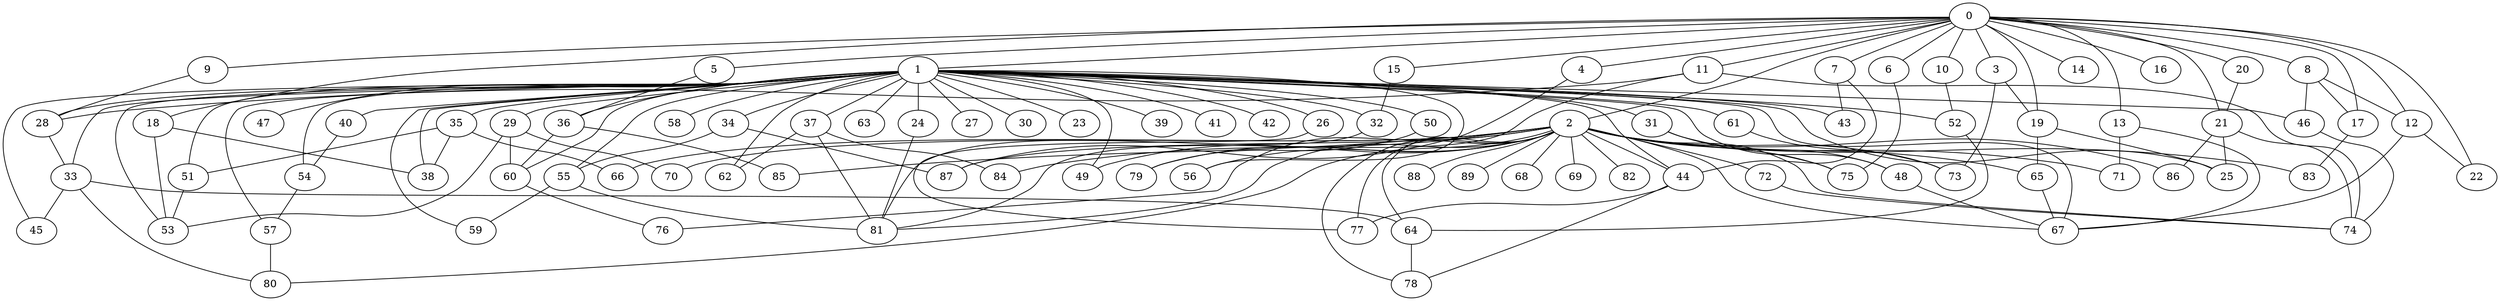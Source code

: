 
graph graphname {
    0 -- 1
0 -- 2
0 -- 3
0 -- 4
0 -- 5
0 -- 6
0 -- 7
0 -- 8
0 -- 9
0 -- 10
0 -- 11
0 -- 12
0 -- 13
0 -- 14
0 -- 15
0 -- 16
0 -- 17
0 -- 18
0 -- 19
0 -- 20
0 -- 21
0 -- 22
1 -- 23
1 -- 24
1 -- 25
1 -- 26
1 -- 27
1 -- 28
1 -- 29
1 -- 30
1 -- 31
1 -- 32
1 -- 33
1 -- 34
1 -- 35
1 -- 36
1 -- 37
1 -- 38
1 -- 39
1 -- 40
1 -- 41
1 -- 42
1 -- 43
1 -- 44
1 -- 45
1 -- 46
1 -- 47
1 -- 48
1 -- 49
1 -- 50
1 -- 51
1 -- 52
1 -- 53
1 -- 54
1 -- 55
1 -- 56
1 -- 57
1 -- 58
1 -- 59
1 -- 60
1 -- 61
1 -- 62
1 -- 63
1 -- 67
2 -- 64
2 -- 65
2 -- 66
2 -- 67
2 -- 68
2 -- 69
2 -- 70
2 -- 71
2 -- 72
2 -- 73
2 -- 74
2 -- 75
2 -- 76
2 -- 77
2 -- 78
2 -- 79
2 -- 80
2 -- 81
2 -- 82
2 -- 83
2 -- 84
2 -- 85
2 -- 86
2 -- 87
2 -- 88
2 -- 89
2 -- 56
2 -- 49
2 -- 44
3 -- 73
3 -- 19
4 -- 87
5 -- 36
6 -- 75
7 -- 44
7 -- 43
8 -- 46
8 -- 17
8 -- 12
9 -- 28
10 -- 52
11 -- 81
11 -- 74
11 -- 28
12 -- 22
12 -- 67
13 -- 67
13 -- 71
15 -- 32
17 -- 83
18 -- 53
18 -- 38
19 -- 65
19 -- 25
20 -- 21
21 -- 86
21 -- 74
21 -- 25
24 -- 81
26 -- 77
28 -- 33
29 -- 70
29 -- 53
29 -- 60
31 -- 75
31 -- 48
32 -- 81
33 -- 45
33 -- 64
33 -- 80
34 -- 87
34 -- 55
35 -- 51
35 -- 66
35 -- 38
36 -- 85
36 -- 60
37 -- 81
37 -- 84
37 -- 62
40 -- 54
44 -- 77
44 -- 78
46 -- 74
48 -- 67
50 -- 79
51 -- 53
52 -- 64
54 -- 57
55 -- 81
55 -- 59
57 -- 80
60 -- 76
61 -- 73
64 -- 78
65 -- 67
72 -- 74

}
